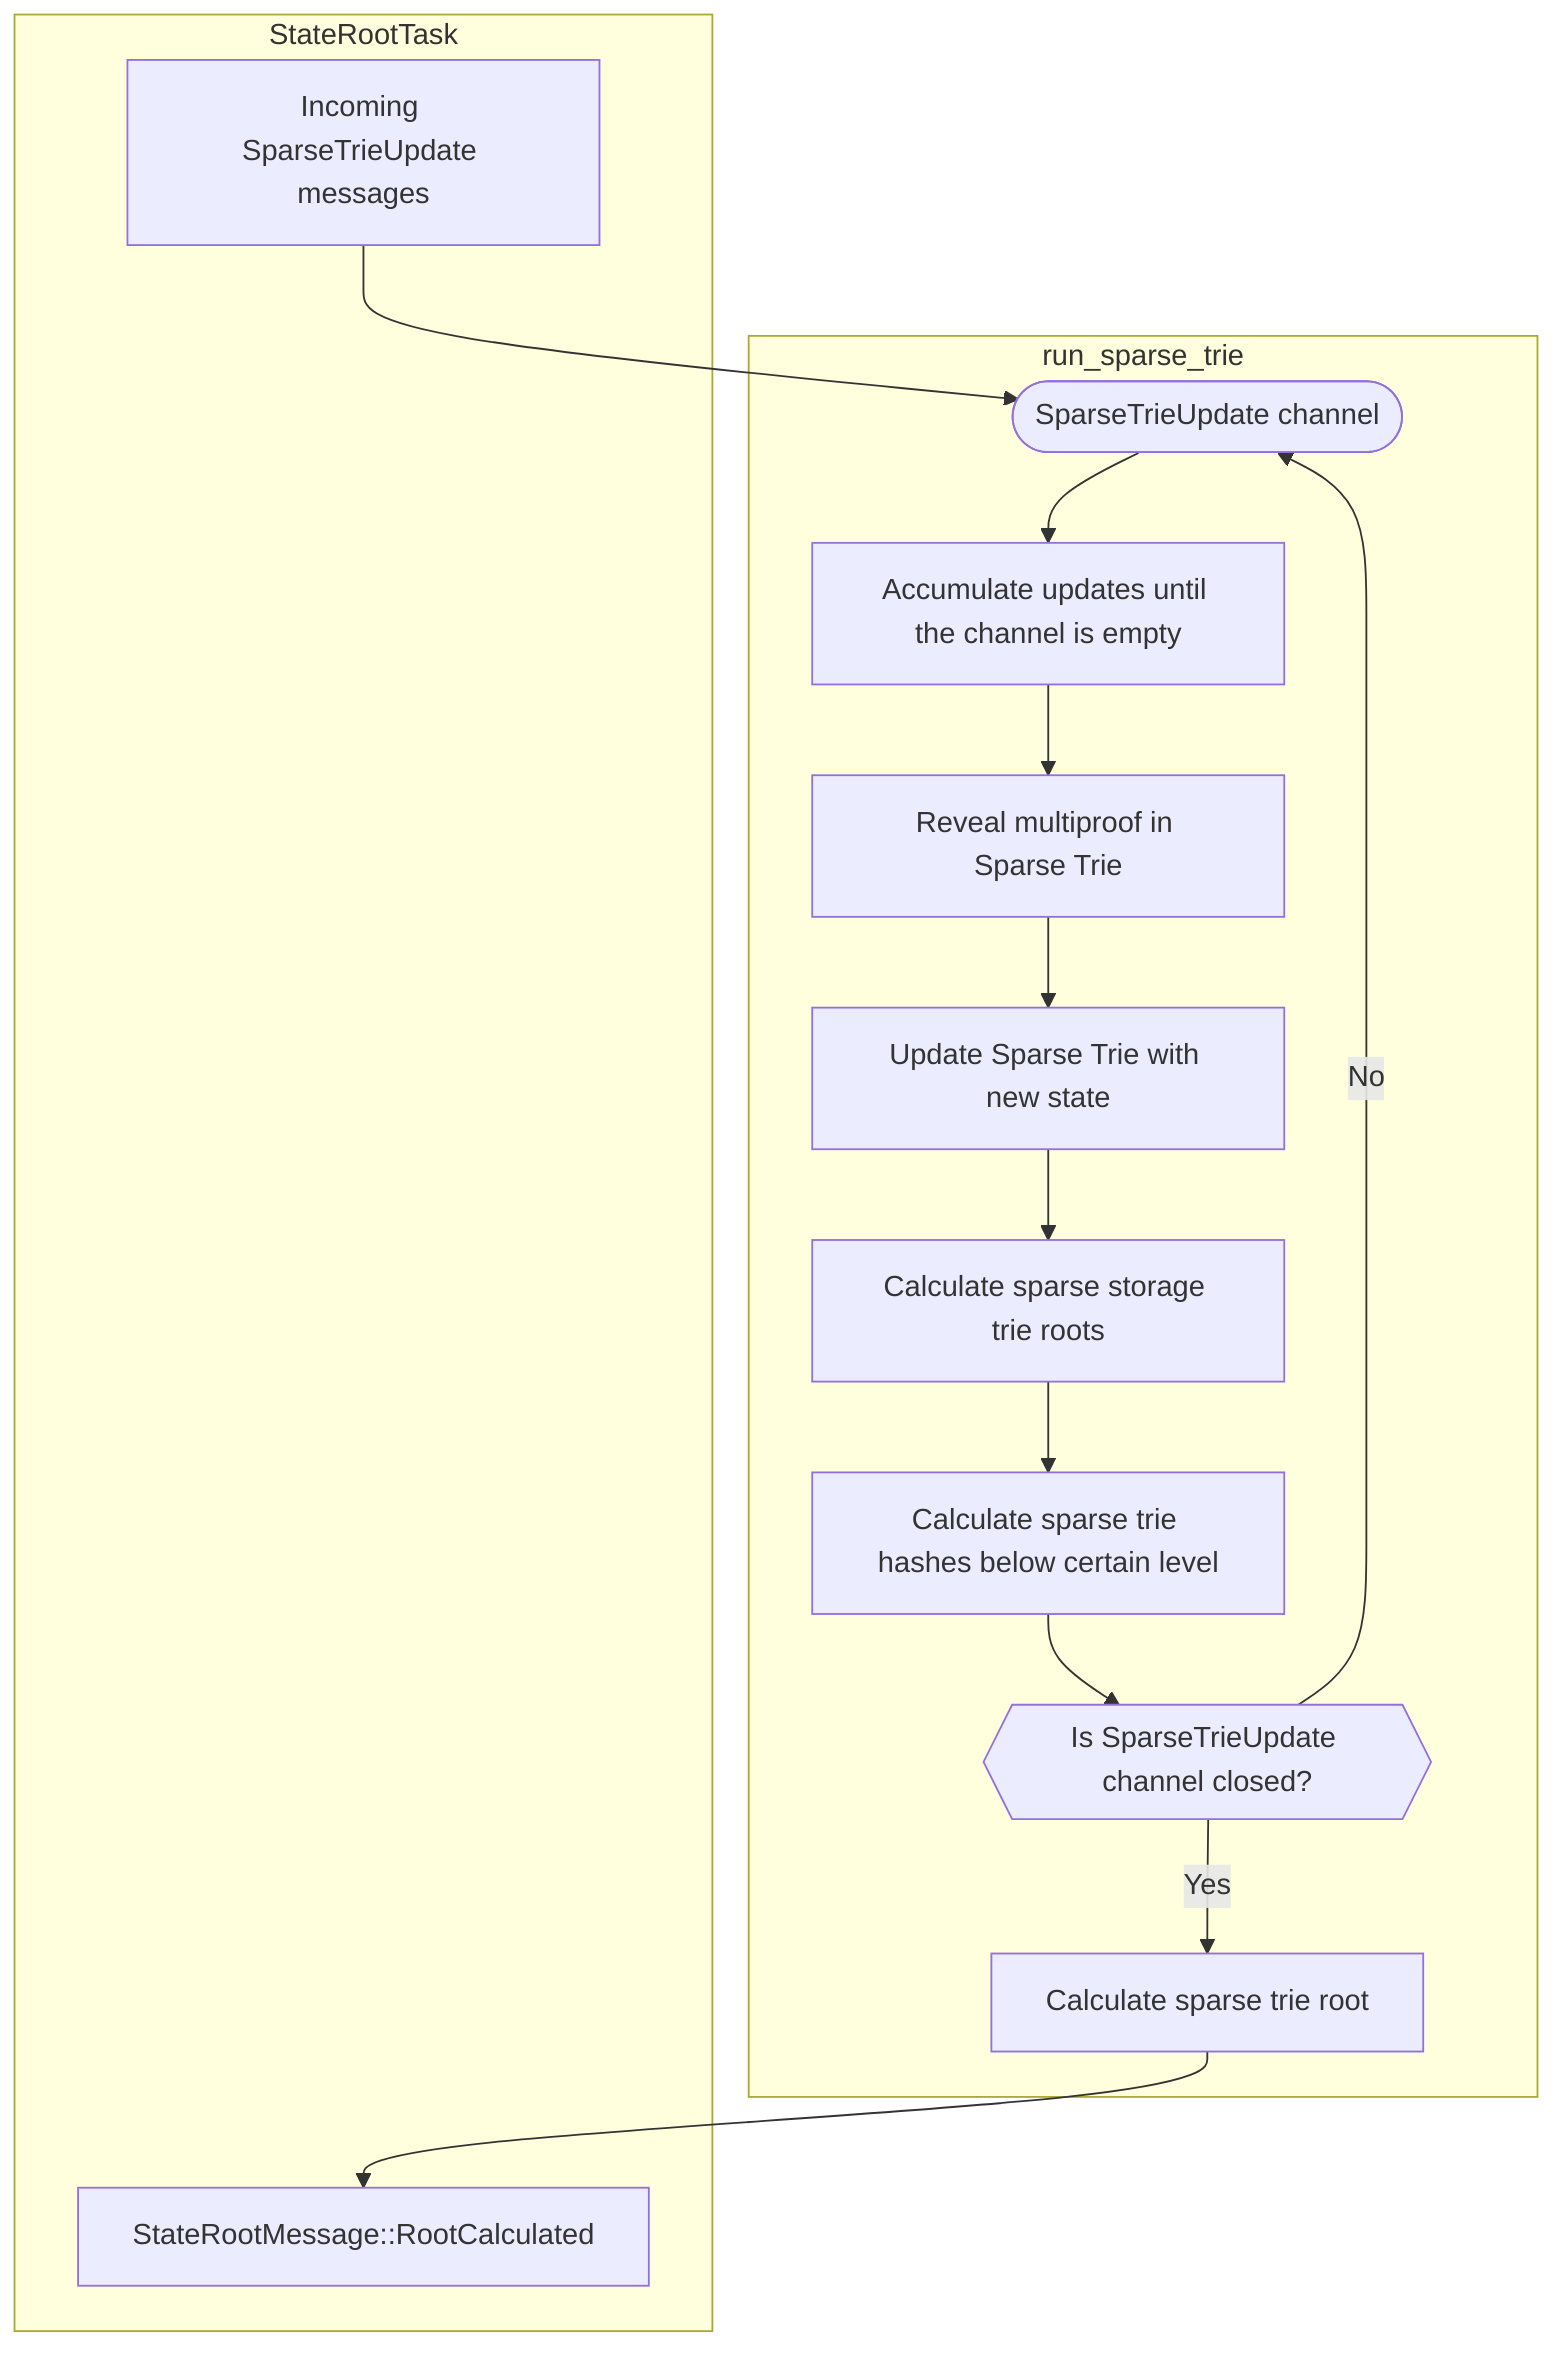 flowchart TD
    subgraph SparseTrieTask[run_sparse_trie]
        SparseTrieUpdate([SparseTrieUpdate channel])
        SparseTrieUpdate --> SparseTrieUpdateAccumulate[Accumulate updates until the channel is empty]
        SparseTrieUpdateAccumulate
            --> SparseTrieReveal[Reveal multiproof in Sparse Trie]
            --> SparseTrieStateUpdate[Update Sparse Trie with new state]
            --> SparseTrieStorageRoots[Calculate sparse storage trie roots]
            --> SparseTrieUpdateBelowLevel[Calculate sparse trie hashes below certain level]
        SparseTrieUpdateBelowLevel --> SparseTrieUpdateClosed{{Is SparseTrieUpdate channel closed?}}
        SparseTrieUpdateClosed -->|Yes| SparseTrieRoot[Calculate sparse trie root]
        SparseTrieUpdateClosed -->|No| SparseTrieUpdate
    end

    subgraph StateRootTask
        Incoming[Incoming SparseTrieUpdate messages]
        StateRootMessage::RootCalculated
    end

    Incoming --> SparseTrieUpdate
    SparseTrieRoot --> StateRootMessage::RootCalculated